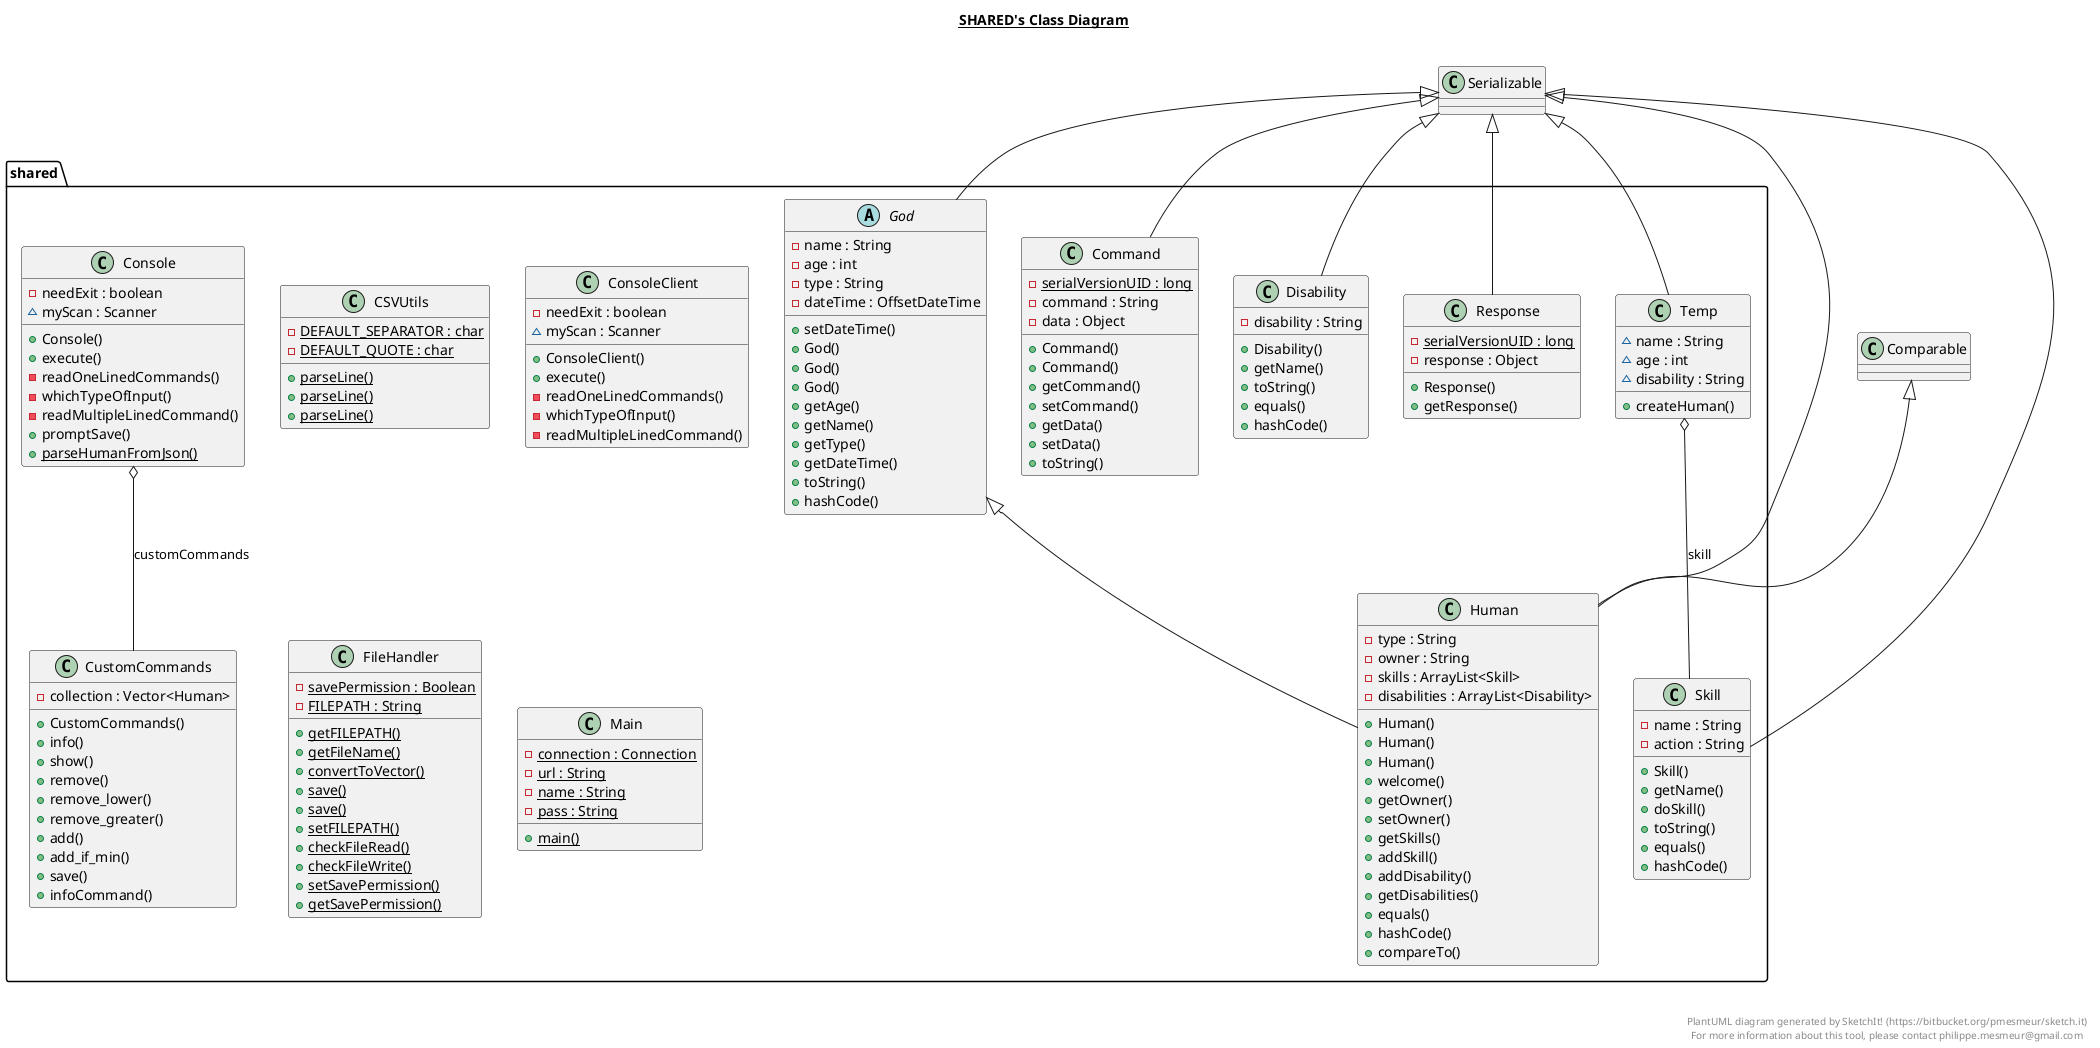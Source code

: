 @startuml

title __SHARED's Class Diagram__\n

  package shared {
    class CSVUtils {
        {static} - DEFAULT_SEPARATOR : char
        {static} - DEFAULT_QUOTE : char
        {static} + parseLine()
        {static} + parseLine()
        {static} + parseLine()
    }
  }
  

  package shared {
    class Command {
        {static} - serialVersionUID : long
        - command : String
        - data : Object
        + Command()
        + Command()
        + getCommand()
        + setCommand()
        + getData()
        + setData()
        + toString()
    }
  }
  

  package shared {
    class Console {
        - needExit : boolean
        ~ myScan : Scanner
        + Console()
        + execute()
        - readOneLinedCommands()
        - whichTypeOfInput()
        - readMultipleLinedCommand()
        + promptSave()
        {static} + parseHumanFromJson()
    }
  }
  

  package shared {
    class ConsoleClient {
        - needExit : boolean
        ~ myScan : Scanner
        + ConsoleClient()
        + execute()
        - readOneLinedCommands()
        - whichTypeOfInput()
        - readMultipleLinedCommand()
    }
  }
  

  package shared {
    class CustomCommands {
        - collection : Vector<Human>
        + CustomCommands()
        + info()
        + show()
        + remove()
        + remove_lower()
        + remove_greater()
        + add()
        + add_if_min()
        + save()
        + infoCommand()
    }
  }
  

  package shared {
    class Disability {
        - disability : String
        + Disability()
        + getName()
        + toString()
        + equals()
        + hashCode()
    }
  }
  

  package shared {
    class FileHandler {
        {static} - savePermission : Boolean
        {static} - FILEPATH : String
        {static} + getFILEPATH()
        {static} + getFileName()
        {static} + convertToVector()
        {static} + save()
        {static} + save()
        {static} + setFILEPATH()
        {static} + checkFileRead()
        {static} + checkFileWrite()
        {static} + setSavePermission()
        {static} + getSavePermission()
    }
  }
  

  package shared {
    abstract class God {
        - name : String
        - age : int
        - type : String
        - dateTime : OffsetDateTime
        + setDateTime()
        + God()
        + God()
        + God()
        + getAge()
        + getName()
        + getType()
        + getDateTime()
        + toString()
        + hashCode()
    }
  }
  

  package shared {
    class Human {
        - type : String
        - owner : String
        - skills : ArrayList<Skill>
        - disabilities : ArrayList<Disability>
        + Human()
        + Human()
        + Human()
        + welcome()
        + getOwner()
        + setOwner()
        + getSkills()
        + addSkill()
        + addDisability()
        + getDisabilities()
        + equals()
        + hashCode()
        + compareTo()
    }
  }
  

  package shared {
    class Main {
        {static} - connection : Connection
        {static} - url : String
        {static} - name : String
        {static} - pass : String
        {static} + main()
    }
  }
  

  package shared {
    class Response {
        {static} - serialVersionUID : long
        - response : Object
        + Response()
        + getResponse()
    }
  }
  

  package shared {
    class Skill {
        - name : String
        - action : String
        + Skill()
        + getName()
        + doSkill()
        + toString()
        + equals()
        + hashCode()
    }
  }
  

  package shared {
    class Temp {
        ~ name : String
        ~ age : int
        ~ disability : String
        + createHuman()
    }
  }
  

  Command -up-|> Serializable
  Console o-- CustomCommands : customCommands
  Disability -up-|> Serializable
  God -up-|> Serializable
  Human -up-|> Serializable
  Human -up-|> Comparable
  Human -up-|> God
  Response -up-|> Serializable
  Skill -up-|> Serializable
  Temp -up-|> Serializable
  Temp o-- Skill : skill


right footer


PlantUML diagram generated by SketchIt! (https://bitbucket.org/pmesmeur/sketch.it)
For more information about this tool, please contact philippe.mesmeur@gmail.com
endfooter

@enduml
